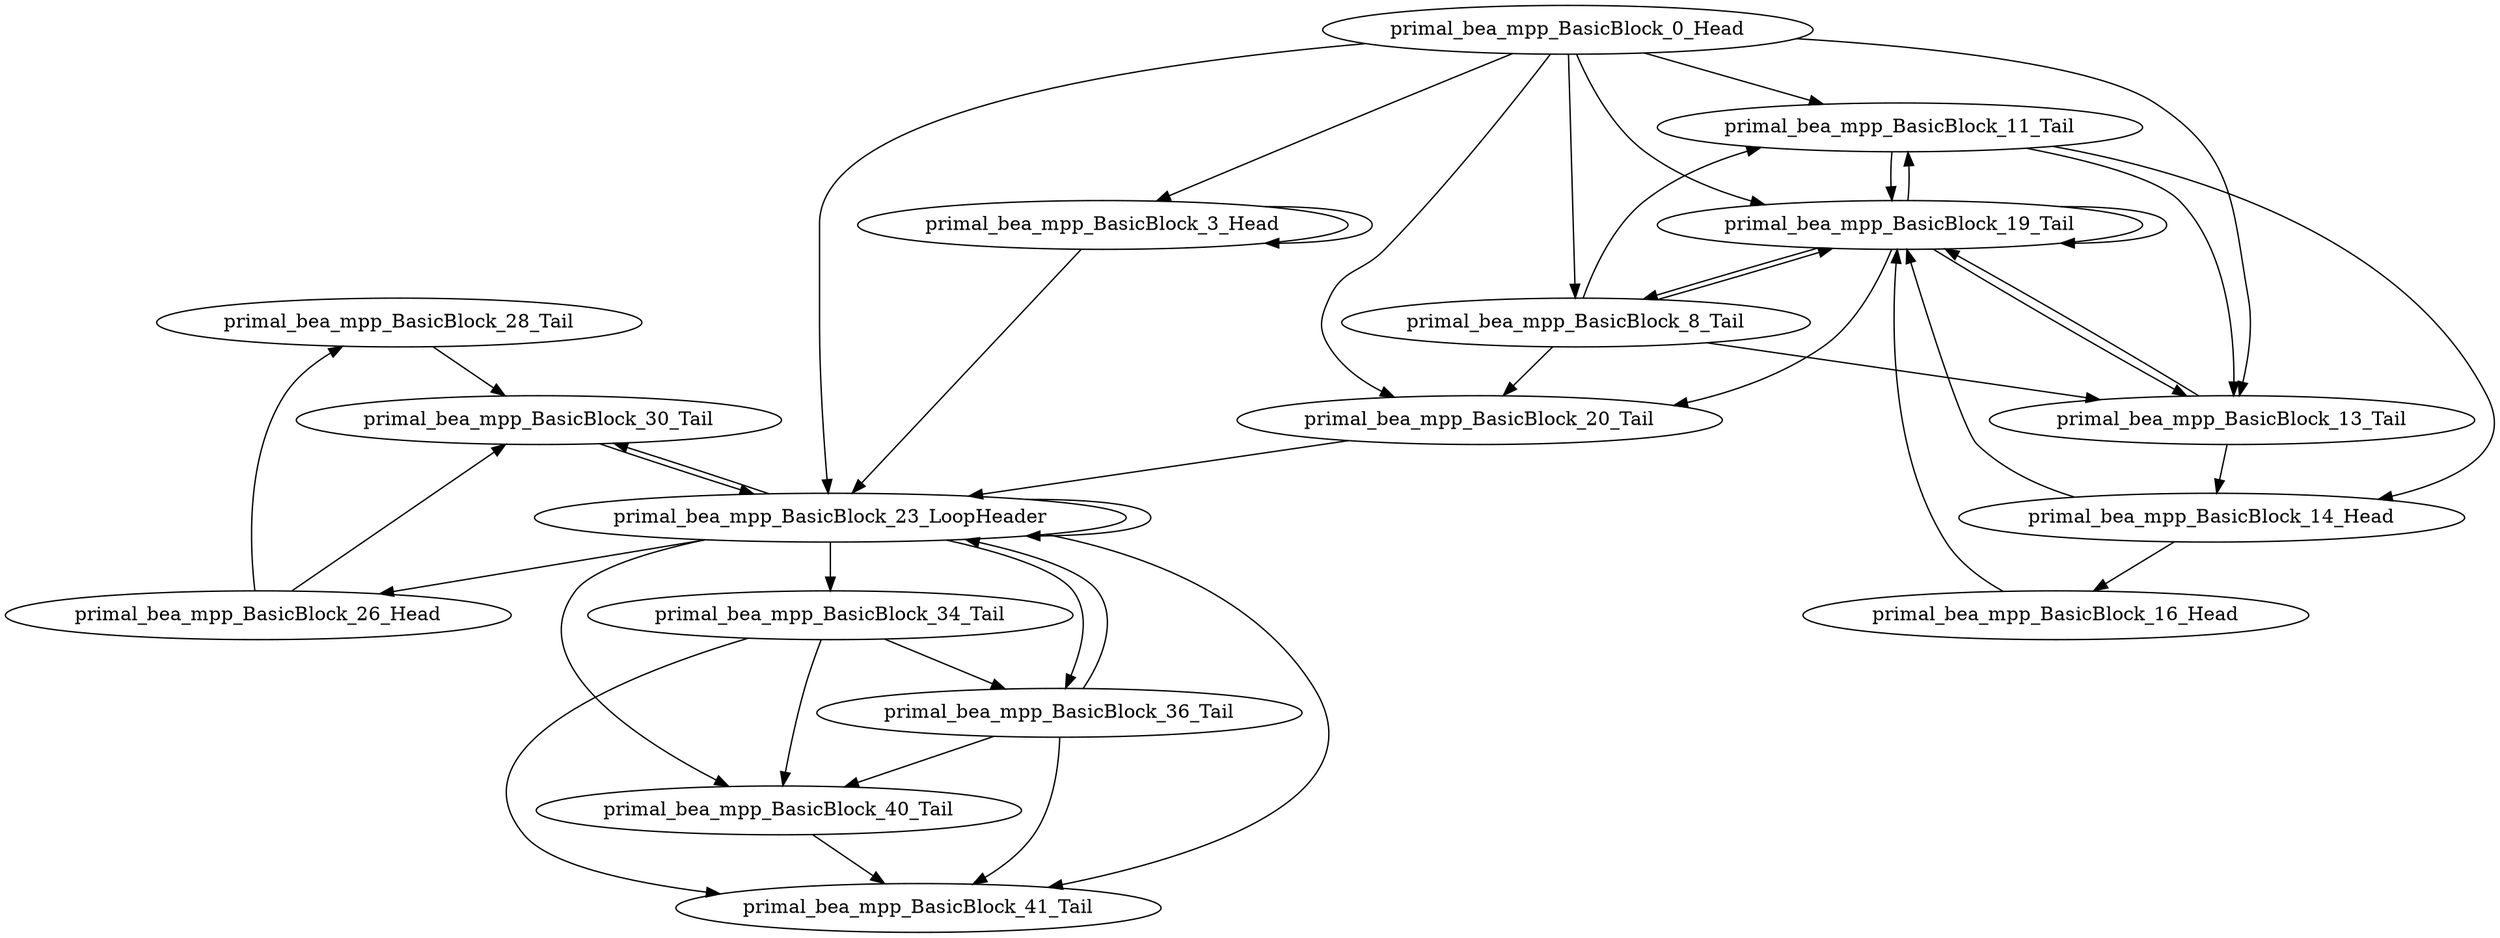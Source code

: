 digraph G {
    "primal_bea_mpp_BasicBlock_28_Tail" -> "primal_bea_mpp_BasicBlock_30_Tail"
    "primal_bea_mpp_BasicBlock_26_Head" -> "primal_bea_mpp_BasicBlock_28_Tail"
    "primal_bea_mpp_BasicBlock_26_Head" -> "primal_bea_mpp_BasicBlock_30_Tail"
    "primal_bea_mpp_BasicBlock_30_Tail" -> "primal_bea_mpp_BasicBlock_23_LoopHeader"
    "primal_bea_mpp_BasicBlock_34_Tail" -> "primal_bea_mpp_BasicBlock_36_Tail"
    "primal_bea_mpp_BasicBlock_34_Tail" -> "primal_bea_mpp_BasicBlock_40_Tail"
    "primal_bea_mpp_BasicBlock_34_Tail" -> "primal_bea_mpp_BasicBlock_41_Tail"
    "primal_bea_mpp_BasicBlock_36_Tail" -> "primal_bea_mpp_BasicBlock_23_LoopHeader"
    "primal_bea_mpp_BasicBlock_36_Tail" -> "primal_bea_mpp_BasicBlock_40_Tail"
    "primal_bea_mpp_BasicBlock_36_Tail" -> "primal_bea_mpp_BasicBlock_41_Tail"
    "primal_bea_mpp_BasicBlock_11_Tail" -> "primal_bea_mpp_BasicBlock_19_Tail"
    "primal_bea_mpp_BasicBlock_11_Tail" -> "primal_bea_mpp_BasicBlock_13_Tail"
    "primal_bea_mpp_BasicBlock_11_Tail" -> "primal_bea_mpp_BasicBlock_14_Head"
    "primal_bea_mpp_BasicBlock_23_LoopHeader" -> "primal_bea_mpp_BasicBlock_26_Head"
    "primal_bea_mpp_BasicBlock_23_LoopHeader" -> "primal_bea_mpp_BasicBlock_30_Tail"
    "primal_bea_mpp_BasicBlock_23_LoopHeader" -> "primal_bea_mpp_BasicBlock_34_Tail"
    "primal_bea_mpp_BasicBlock_23_LoopHeader" -> "primal_bea_mpp_BasicBlock_36_Tail"
    "primal_bea_mpp_BasicBlock_23_LoopHeader" -> "primal_bea_mpp_BasicBlock_23_LoopHeader"
    "primal_bea_mpp_BasicBlock_23_LoopHeader" -> "primal_bea_mpp_BasicBlock_40_Tail"
    "primal_bea_mpp_BasicBlock_23_LoopHeader" -> "primal_bea_mpp_BasicBlock_41_Tail"
    "primal_bea_mpp_BasicBlock_0_Head" -> "primal_bea_mpp_BasicBlock_11_Tail"
    "primal_bea_mpp_BasicBlock_0_Head" -> "primal_bea_mpp_BasicBlock_23_LoopHeader"
    "primal_bea_mpp_BasicBlock_0_Head" -> "primal_bea_mpp_BasicBlock_3_Head"
    "primal_bea_mpp_BasicBlock_0_Head" -> "primal_bea_mpp_BasicBlock_8_Tail"
    "primal_bea_mpp_BasicBlock_0_Head" -> "primal_bea_mpp_BasicBlock_19_Tail"
    "primal_bea_mpp_BasicBlock_0_Head" -> "primal_bea_mpp_BasicBlock_20_Tail"
    "primal_bea_mpp_BasicBlock_0_Head" -> "primal_bea_mpp_BasicBlock_13_Tail"
    "primal_bea_mpp_BasicBlock_16_Head" -> "primal_bea_mpp_BasicBlock_19_Tail"
    "primal_bea_mpp_BasicBlock_40_Tail" -> "primal_bea_mpp_BasicBlock_41_Tail"
    "primal_bea_mpp_BasicBlock_3_Head" -> "primal_bea_mpp_BasicBlock_23_LoopHeader"
    "primal_bea_mpp_BasicBlock_3_Head" -> "primal_bea_mpp_BasicBlock_3_Head"
    "primal_bea_mpp_BasicBlock_8_Tail" -> "primal_bea_mpp_BasicBlock_11_Tail"
    "primal_bea_mpp_BasicBlock_8_Tail" -> "primal_bea_mpp_BasicBlock_19_Tail"
    "primal_bea_mpp_BasicBlock_8_Tail" -> "primal_bea_mpp_BasicBlock_20_Tail"
    "primal_bea_mpp_BasicBlock_8_Tail" -> "primal_bea_mpp_BasicBlock_13_Tail"
    "primal_bea_mpp_BasicBlock_19_Tail" -> "primal_bea_mpp_BasicBlock_11_Tail"
    "primal_bea_mpp_BasicBlock_19_Tail" -> "primal_bea_mpp_BasicBlock_8_Tail"
    "primal_bea_mpp_BasicBlock_19_Tail" -> "primal_bea_mpp_BasicBlock_19_Tail"
    "primal_bea_mpp_BasicBlock_19_Tail" -> "primal_bea_mpp_BasicBlock_20_Tail"
    "primal_bea_mpp_BasicBlock_19_Tail" -> "primal_bea_mpp_BasicBlock_13_Tail"
    "primal_bea_mpp_BasicBlock_20_Tail" -> "primal_bea_mpp_BasicBlock_23_LoopHeader"
    "primal_bea_mpp_BasicBlock_13_Tail" -> "primal_bea_mpp_BasicBlock_19_Tail"
    "primal_bea_mpp_BasicBlock_13_Tail" -> "primal_bea_mpp_BasicBlock_14_Head"
    "primal_bea_mpp_BasicBlock_14_Head" -> "primal_bea_mpp_BasicBlock_16_Head"
    "primal_bea_mpp_BasicBlock_14_Head" -> "primal_bea_mpp_BasicBlock_19_Tail"
}
